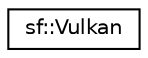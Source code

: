 digraph "Graphical Class Hierarchy"
{
 // LATEX_PDF_SIZE
  edge [fontname="Helvetica",fontsize="10",labelfontname="Helvetica",labelfontsize="10"];
  node [fontname="Helvetica",fontsize="10",shape=record];
  rankdir="LR";
  Node0 [label="sf::Vulkan",height=0.2,width=0.4,color="black", fillcolor="white", style="filled",URL="$d7/d59/classsf_1_1Vulkan.html",tooltip="Vulkan helper functions."];
}
